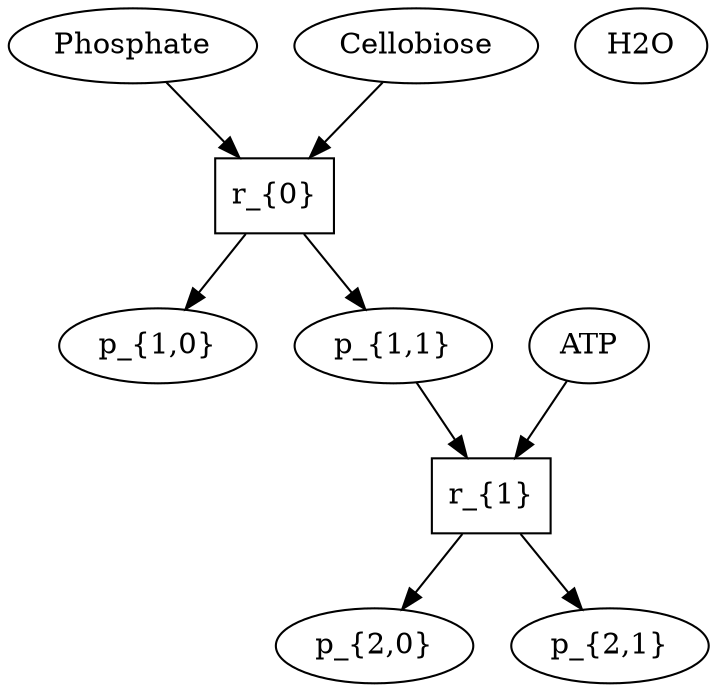 digraph g {
// id = 0, graphName = Phosphate
"0-0" [ shape=ellipse label="Phosphate" image="out/006_g_2_11311100.svg" ];
// id = 1, graphName = Cellobiose
"1-0" [ shape=ellipse label="Cellobiose" image="out/008_g_3_11311100.svg" ];
// id = 2, graphName = p_{1,0}
"2-0" [ shape=ellipse label="p_{1,0}" image="out/010_g_4_11311100.svg" ];
// id = 3, graphName = p_{1,1}
"3-0" [ shape=ellipse label="p_{1,1}" image="out/012_g_5_11311100.svg" ];
// id = 5, graphName = H2O
"5-0" [ shape=ellipse label="H2O" image="out/002_g_0_11311100.svg" ];
// id = 6, graphName = ATP
"6-0" [ shape=ellipse label="ATP" image="out/004_g_1_11311100.svg" ];
// id = 7, graphName = p_{2,0}
"7-0" [ shape=ellipse label="p_{2,0}" image="out/016_g_20_11311100.svg" ];
// id = 8, graphName = p_{2,1}
"8-0" [ shape=ellipse label="p_{2,1}" image="out/018_g_21_11311100.svg" ];
// id = 4{ 'Phosphate' 'Cellobiose' }, ' cellobiose + phosphate = alpha-D-glucose 1-phosphate + D-glucose', { 'p_{1,0}' 'p_{1,1}' }
"4-0" [ shape=box label="r_{0}" ];
// id = 9{ 'ATP' 'p_{1,1}' }, ' ATP+glucose= ADP+Glucose 6-phosphate', { 'p_{2,0}' 'p_{2,1}' }
"9-0" [ shape=box label="r_{1}" ];
// id = 4{ 'Phosphate' 'Cellobiose' }, ' cellobiose + phosphate = alpha-D-glucose 1-phosphate + D-glucose', { 'p_{1,0}' 'p_{1,1}' }
"0-0" -> "4-0" [ ];
"1-0" -> "4-0" [ ];
"4-0" -> "2-0" [ ];
"4-0" -> "3-0" [ ];
// id = 9{ 'ATP' 'p_{1,1}' }, ' ATP+glucose= ADP+Glucose 6-phosphate', { 'p_{2,0}' 'p_{2,1}' }
"3-0" -> "9-0" [ ];
"6-0" -> "9-0" [ ];
"9-0" -> "7-0" [ ];
"9-0" -> "8-0" [ ];
}
